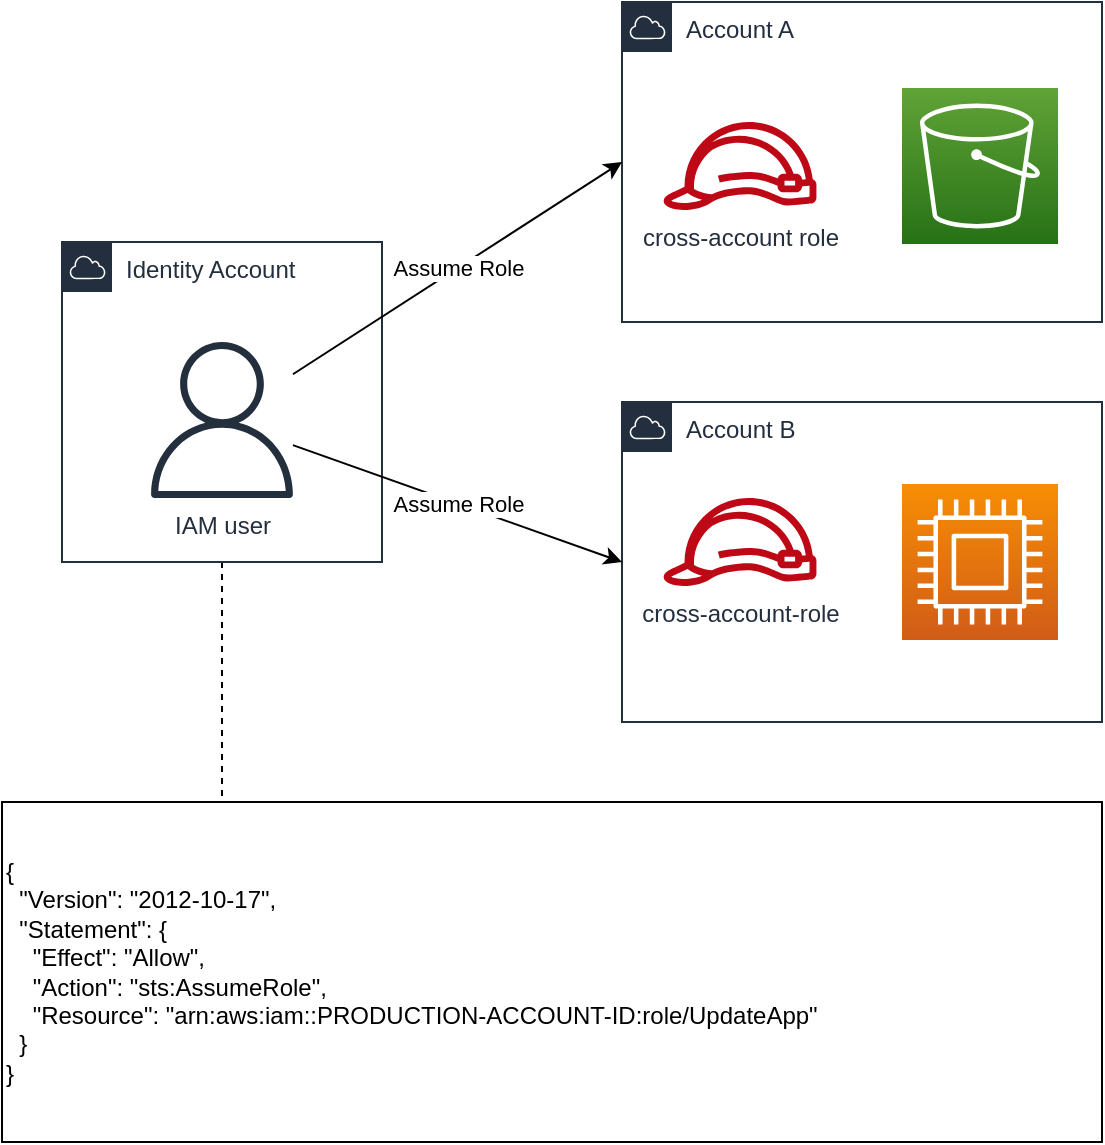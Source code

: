 <mxfile version="18.1.3" type="github">
  <diagram id="JpmGLEwog_HNqvh-z7C6" name="Page-1">
    <mxGraphModel dx="770" dy="776" grid="1" gridSize="10" guides="1" tooltips="1" connect="1" arrows="1" fold="1" page="1" pageScale="1" pageWidth="1100" pageHeight="850" math="0" shadow="0">
      <root>
        <mxCell id="0" />
        <mxCell id="1" parent="0" />
        <mxCell id="El7Su7ub-5IiLx7_zBoi-2" style="edgeStyle=none;rounded=0;orthogonalLoop=1;jettySize=auto;html=1;entryX=0.2;entryY=0.059;entryDx=0;entryDy=0;entryPerimeter=0;endArrow=none;endFill=0;dashed=1;" edge="1" parent="1" source="6EtcjZXcioqMibFF7NQl-1" target="El7Su7ub-5IiLx7_zBoi-1">
          <mxGeometry relative="1" as="geometry" />
        </mxCell>
        <mxCell id="6EtcjZXcioqMibFF7NQl-1" value="Identity Account" style="points=[[0,0],[0.25,0],[0.5,0],[0.75,0],[1,0],[1,0.25],[1,0.5],[1,0.75],[1,1],[0.75,1],[0.5,1],[0.25,1],[0,1],[0,0.75],[0,0.5],[0,0.25]];outlineConnect=0;gradientColor=none;html=1;whiteSpace=wrap;fontSize=12;fontStyle=0;container=1;pointerEvents=0;collapsible=0;recursiveResize=0;shape=mxgraph.aws4.group;grIcon=mxgraph.aws4.group_aws_cloud;strokeColor=#232F3E;fillColor=none;verticalAlign=top;align=left;spacingLeft=30;fontColor=#232F3E;dashed=0;" parent="1" vertex="1">
          <mxGeometry x="80" y="200" width="160" height="160" as="geometry" />
        </mxCell>
        <mxCell id="6EtcjZXcioqMibFF7NQl-4" value="IAM user" style="sketch=0;outlineConnect=0;fontColor=#232F3E;gradientColor=none;fillColor=#232F3D;strokeColor=none;dashed=0;verticalLabelPosition=bottom;verticalAlign=top;align=center;html=1;fontSize=12;fontStyle=0;aspect=fixed;pointerEvents=1;shape=mxgraph.aws4.user;" parent="6EtcjZXcioqMibFF7NQl-1" vertex="1">
          <mxGeometry x="41" y="50" width="78" height="78" as="geometry" />
        </mxCell>
        <mxCell id="6EtcjZXcioqMibFF7NQl-2" value="Account A" style="points=[[0,0],[0.25,0],[0.5,0],[0.75,0],[1,0],[1,0.25],[1,0.5],[1,0.75],[1,1],[0.75,1],[0.5,1],[0.25,1],[0,1],[0,0.75],[0,0.5],[0,0.25]];outlineConnect=0;gradientColor=none;html=1;whiteSpace=wrap;fontSize=12;fontStyle=0;container=1;pointerEvents=0;collapsible=0;recursiveResize=0;shape=mxgraph.aws4.group;grIcon=mxgraph.aws4.group_aws_cloud;strokeColor=#232F3E;fillColor=none;verticalAlign=top;align=left;spacingLeft=30;fontColor=#232F3E;dashed=0;" parent="1" vertex="1">
          <mxGeometry x="360" y="80" width="240" height="160" as="geometry" />
        </mxCell>
        <mxCell id="6EtcjZXcioqMibFF7NQl-5" value="cross-account role" style="sketch=0;outlineConnect=0;fontColor=#232F3E;gradientColor=none;fillColor=#BF0816;strokeColor=none;dashed=0;verticalLabelPosition=bottom;verticalAlign=top;align=center;html=1;fontSize=12;fontStyle=0;aspect=fixed;pointerEvents=1;shape=mxgraph.aws4.role;" parent="6EtcjZXcioqMibFF7NQl-2" vertex="1">
          <mxGeometry x="20" y="60" width="78" height="44" as="geometry" />
        </mxCell>
        <mxCell id="6EtcjZXcioqMibFF7NQl-7" value="" style="sketch=0;points=[[0,0,0],[0.25,0,0],[0.5,0,0],[0.75,0,0],[1,0,0],[0,1,0],[0.25,1,0],[0.5,1,0],[0.75,1,0],[1,1,0],[0,0.25,0],[0,0.5,0],[0,0.75,0],[1,0.25,0],[1,0.5,0],[1,0.75,0]];outlineConnect=0;fontColor=#232F3E;gradientColor=#60A337;gradientDirection=north;fillColor=#277116;strokeColor=#ffffff;dashed=0;verticalLabelPosition=bottom;verticalAlign=top;align=center;html=1;fontSize=12;fontStyle=0;aspect=fixed;shape=mxgraph.aws4.resourceIcon;resIcon=mxgraph.aws4.s3;" parent="6EtcjZXcioqMibFF7NQl-2" vertex="1">
          <mxGeometry x="140" y="43" width="78" height="78" as="geometry" />
        </mxCell>
        <mxCell id="6EtcjZXcioqMibFF7NQl-3" value="Account B" style="points=[[0,0],[0.25,0],[0.5,0],[0.75,0],[1,0],[1,0.25],[1,0.5],[1,0.75],[1,1],[0.75,1],[0.5,1],[0.25,1],[0,1],[0,0.75],[0,0.5],[0,0.25]];outlineConnect=0;gradientColor=none;html=1;whiteSpace=wrap;fontSize=12;fontStyle=0;container=1;pointerEvents=0;collapsible=0;recursiveResize=0;shape=mxgraph.aws4.group;grIcon=mxgraph.aws4.group_aws_cloud;strokeColor=#232F3E;fillColor=none;verticalAlign=top;align=left;spacingLeft=30;fontColor=#232F3E;dashed=0;" parent="1" vertex="1">
          <mxGeometry x="360" y="280" width="240" height="160" as="geometry" />
        </mxCell>
        <mxCell id="6EtcjZXcioqMibFF7NQl-6" value="cross-account-role" style="sketch=0;outlineConnect=0;fontColor=#232F3E;gradientColor=none;fillColor=#BF0816;strokeColor=none;dashed=0;verticalLabelPosition=bottom;verticalAlign=top;align=center;html=1;fontSize=12;fontStyle=0;aspect=fixed;pointerEvents=1;shape=mxgraph.aws4.role;" parent="6EtcjZXcioqMibFF7NQl-3" vertex="1">
          <mxGeometry x="20" y="48" width="78" height="44" as="geometry" />
        </mxCell>
        <mxCell id="6EtcjZXcioqMibFF7NQl-8" value="" style="sketch=0;points=[[0,0,0],[0.25,0,0],[0.5,0,0],[0.75,0,0],[1,0,0],[0,1,0],[0.25,1,0],[0.5,1,0],[0.75,1,0],[1,1,0],[0,0.25,0],[0,0.5,0],[0,0.75,0],[1,0.25,0],[1,0.5,0],[1,0.75,0]];outlineConnect=0;fontColor=#232F3E;gradientColor=#F78E04;gradientDirection=north;fillColor=#D05C17;strokeColor=#ffffff;dashed=0;verticalLabelPosition=bottom;verticalAlign=top;align=center;html=1;fontSize=12;fontStyle=0;aspect=fixed;shape=mxgraph.aws4.resourceIcon;resIcon=mxgraph.aws4.compute;" parent="6EtcjZXcioqMibFF7NQl-3" vertex="1">
          <mxGeometry x="140" y="41" width="78" height="78" as="geometry" />
        </mxCell>
        <mxCell id="6EtcjZXcioqMibFF7NQl-9" value="Assume Role" style="rounded=0;orthogonalLoop=1;jettySize=auto;html=1;entryX=0;entryY=0.5;entryDx=0;entryDy=0;" parent="1" source="6EtcjZXcioqMibFF7NQl-4" target="6EtcjZXcioqMibFF7NQl-2" edge="1">
          <mxGeometry relative="1" as="geometry" />
        </mxCell>
        <mxCell id="6EtcjZXcioqMibFF7NQl-10" value="Assume Role" style="edgeStyle=none;rounded=0;orthogonalLoop=1;jettySize=auto;html=1;entryX=0;entryY=0.5;entryDx=0;entryDy=0;" parent="1" source="6EtcjZXcioqMibFF7NQl-4" target="6EtcjZXcioqMibFF7NQl-3" edge="1">
          <mxGeometry relative="1" as="geometry" />
        </mxCell>
        <mxCell id="El7Su7ub-5IiLx7_zBoi-1" value="&lt;div&gt;{&lt;/div&gt;&lt;div&gt;&amp;nbsp; &quot;Version&quot;: &quot;2012-10-17&quot;,&lt;/div&gt;&lt;div&gt;&amp;nbsp; &quot;Statement&quot;: {&lt;/div&gt;&lt;div&gt;&amp;nbsp; &amp;nbsp; &quot;Effect&quot;: &quot;Allow&quot;,&lt;/div&gt;&lt;div&gt;&amp;nbsp; &amp;nbsp; &quot;Action&quot;: &quot;sts:AssumeRole&quot;,&lt;/div&gt;&lt;div&gt;&amp;nbsp; &amp;nbsp; &quot;Resource&quot;: &quot;arn:aws:iam::PRODUCTION-ACCOUNT-ID:role/UpdateApp&quot;&lt;/div&gt;&lt;div&gt;&amp;nbsp; }&lt;/div&gt;&lt;div&gt;}&lt;/div&gt;" style="whiteSpace=wrap;html=1;align=left;" vertex="1" parent="1">
          <mxGeometry x="50" y="480" width="550" height="170" as="geometry" />
        </mxCell>
      </root>
    </mxGraphModel>
  </diagram>
</mxfile>
